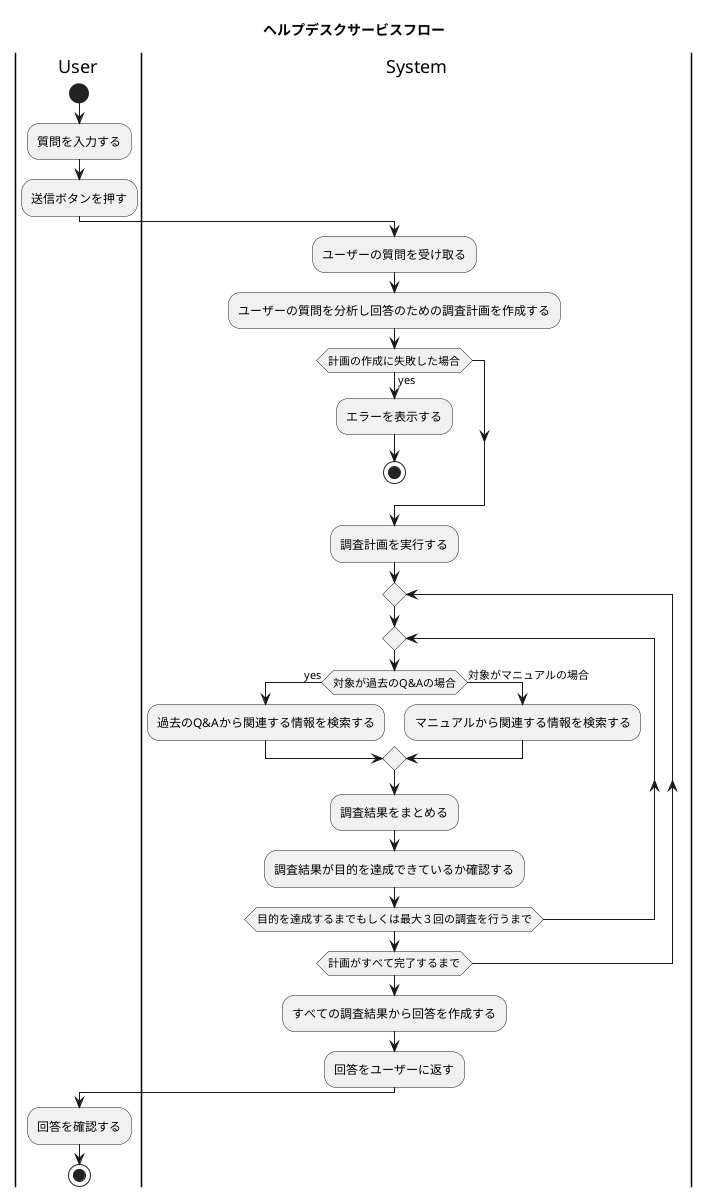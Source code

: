 

@startuml

title ヘルプデスクサービスフロー

|User|
start
:質問を入力する;
:送信ボタンを押す;

|System|
:ユーザーの質問を受け取る;
:ユーザーの質問を分析し回答のための調査計画を作成する;
if (計画の作成に失敗した場合) then (yes)
    :エラーを表示する;
    stop
endif

:調査計画を実行する;
repeat
    repeat 
        if (対象が過去のQ&Aの場合) then (yes)
            :過去のQ&Aから関連する情報を検索する;
        else (対象がマニュアルの場合)
            :マニュアルから関連する情報を検索する;
        endif
        :調査結果をまとめる;
        :調査結果が目的を達成できているか確認する;
    repeat while (目的を達成するまでもしくは最大３回の調査を行うまで)
repeat while (計画がすべて完了するまで)

:すべての調査結果から回答を作成する;
:回答をユーザーに返す;

|User|
:回答を確認する;
stop

@enduml

